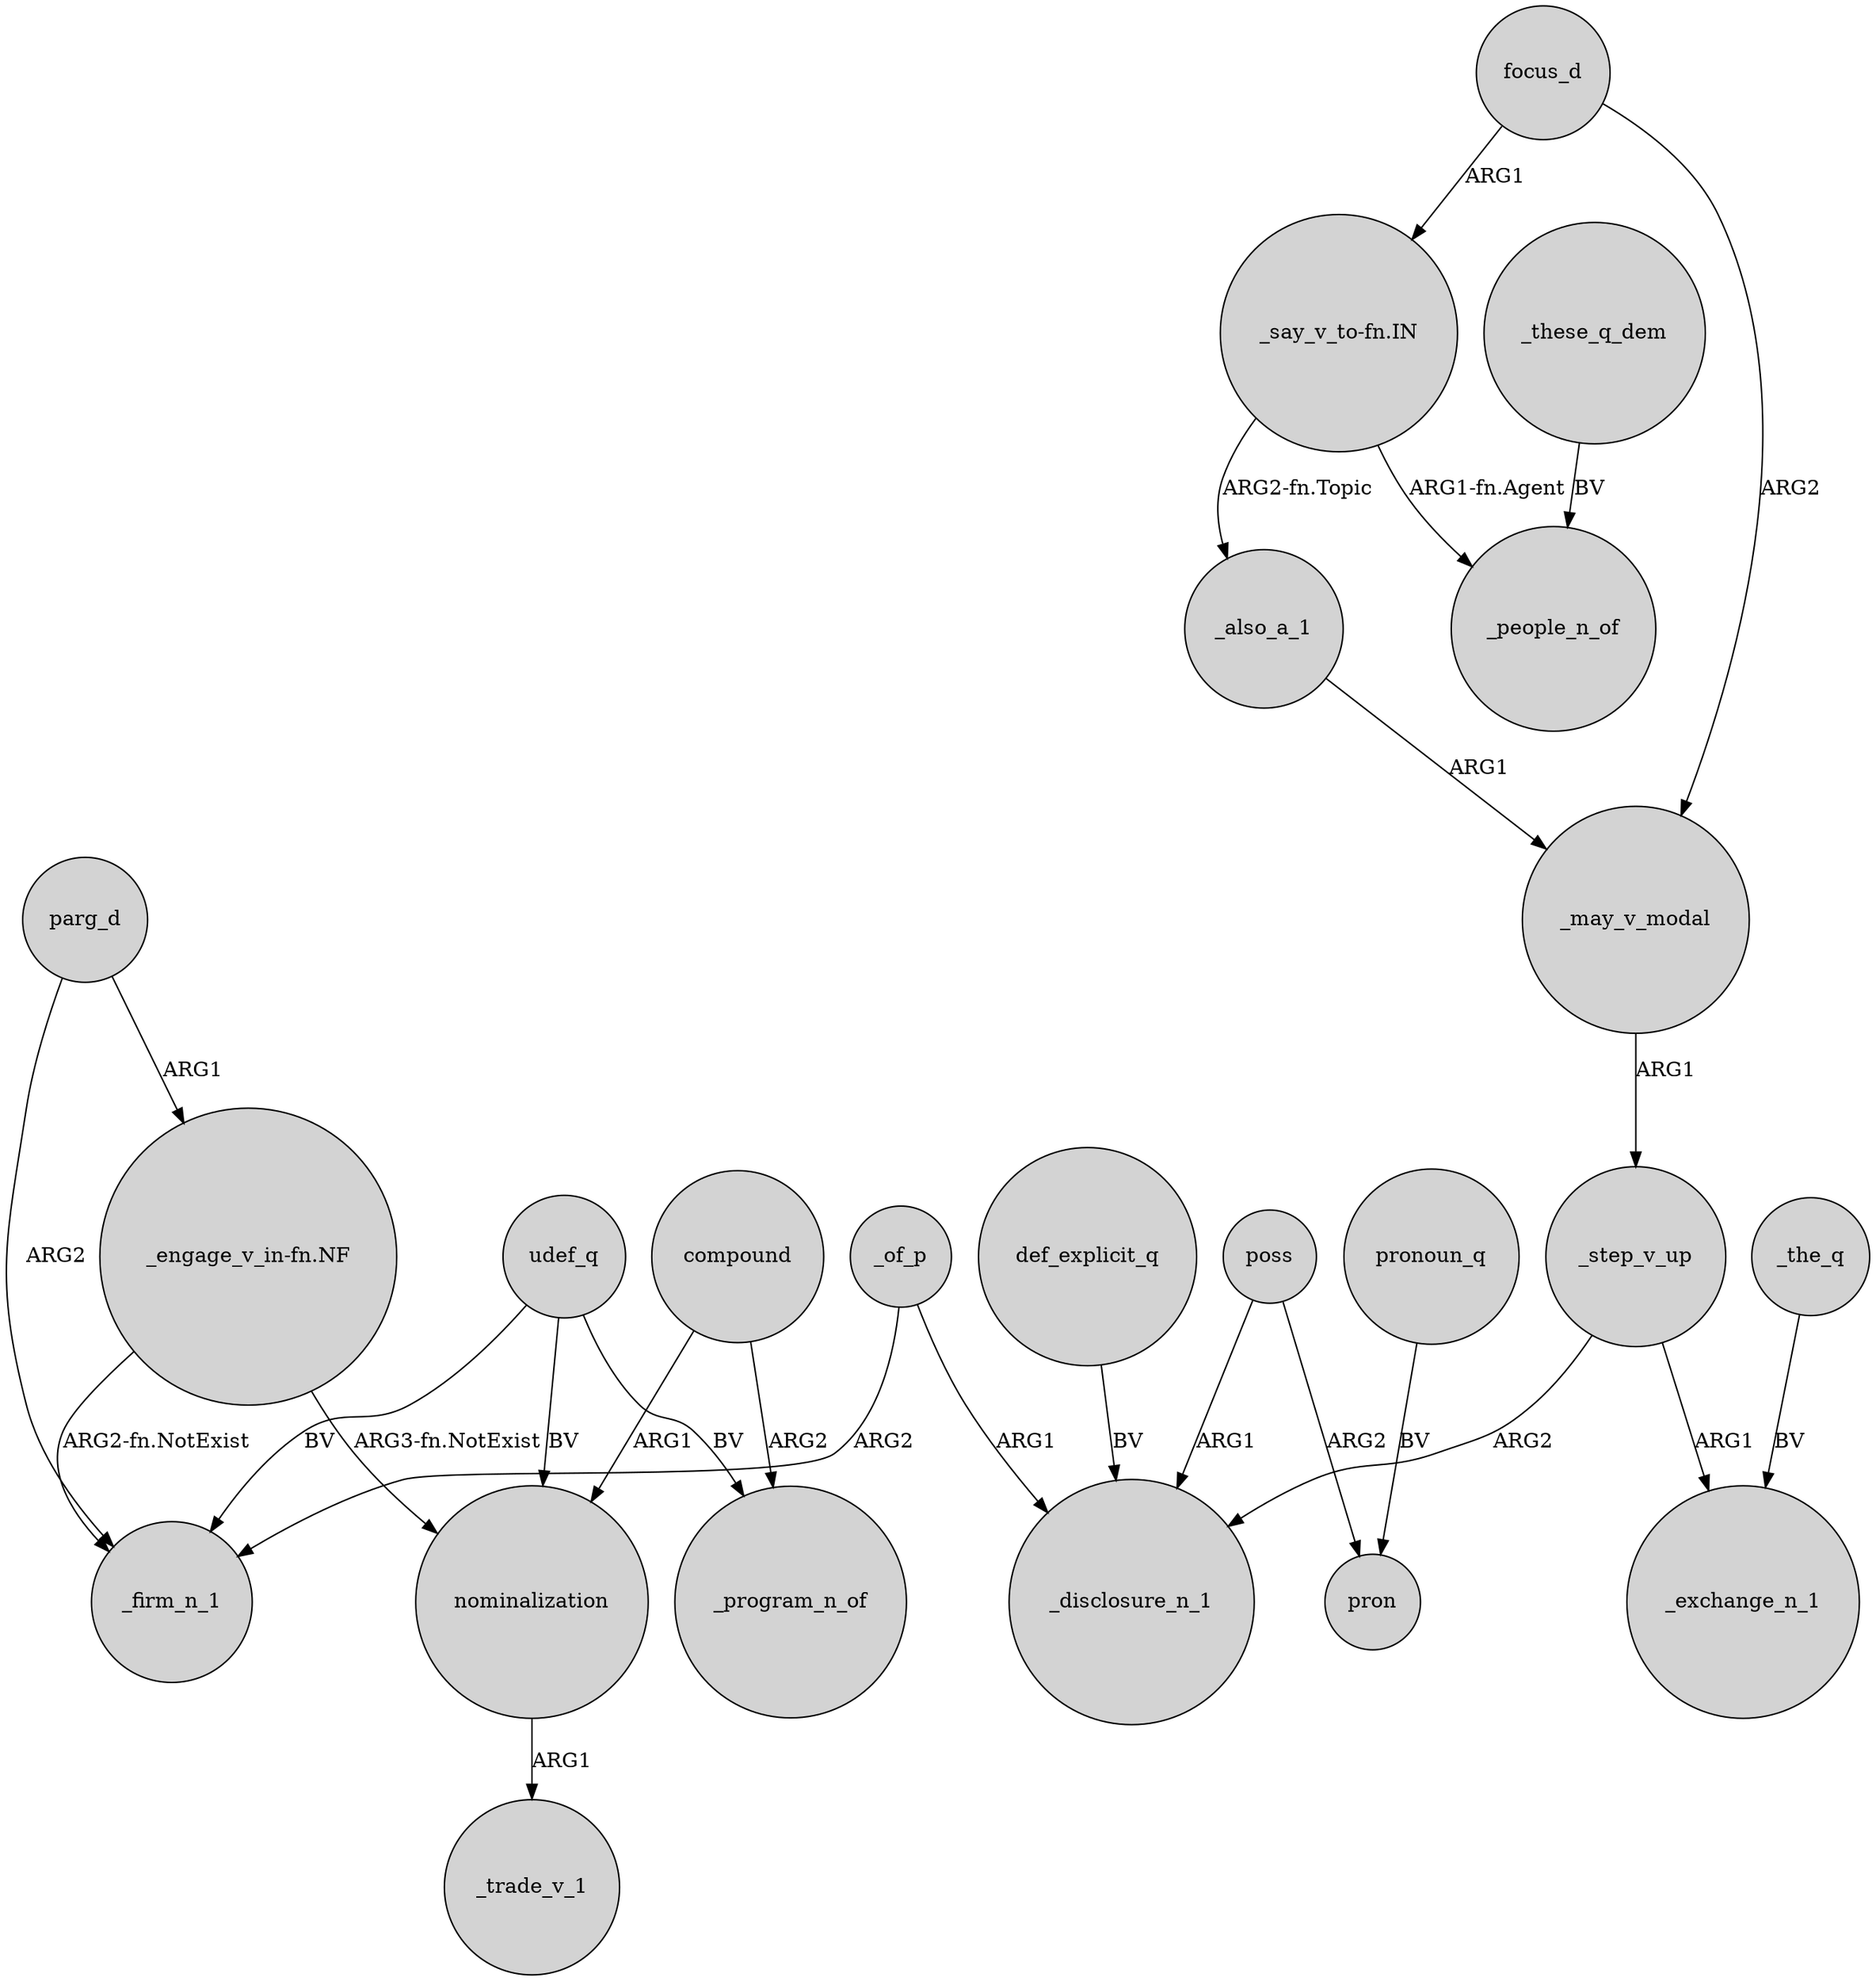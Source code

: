 digraph {
	node [shape=circle style=filled]
	_of_p -> _firm_n_1 [label=ARG2]
	compound -> _program_n_of [label=ARG2]
	poss -> pron [label=ARG2]
	"_say_v_to-fn.IN" -> _also_a_1 [label="ARG2-fn.Topic"]
	_these_q_dem -> _people_n_of [label=BV]
	_step_v_up -> _exchange_n_1 [label=ARG1]
	focus_d -> _may_v_modal [label=ARG2]
	"_engage_v_in-fn.NF" -> _firm_n_1 [label="ARG2-fn.NotExist"]
	udef_q -> _firm_n_1 [label=BV]
	udef_q -> _program_n_of [label=BV]
	nominalization -> _trade_v_1 [label=ARG1]
	parg_d -> "_engage_v_in-fn.NF" [label=ARG1]
	pronoun_q -> pron [label=BV]
	"_say_v_to-fn.IN" -> _people_n_of [label="ARG1-fn.Agent"]
	"_engage_v_in-fn.NF" -> nominalization [label="ARG3-fn.NotExist"]
	_of_p -> _disclosure_n_1 [label=ARG1]
	_may_v_modal -> _step_v_up [label=ARG1]
	_also_a_1 -> _may_v_modal [label=ARG1]
	udef_q -> nominalization [label=BV]
	_step_v_up -> _disclosure_n_1 [label=ARG2]
	def_explicit_q -> _disclosure_n_1 [label=BV]
	compound -> nominalization [label=ARG1]
	parg_d -> _firm_n_1 [label=ARG2]
	_the_q -> _exchange_n_1 [label=BV]
	focus_d -> "_say_v_to-fn.IN" [label=ARG1]
	poss -> _disclosure_n_1 [label=ARG1]
}

